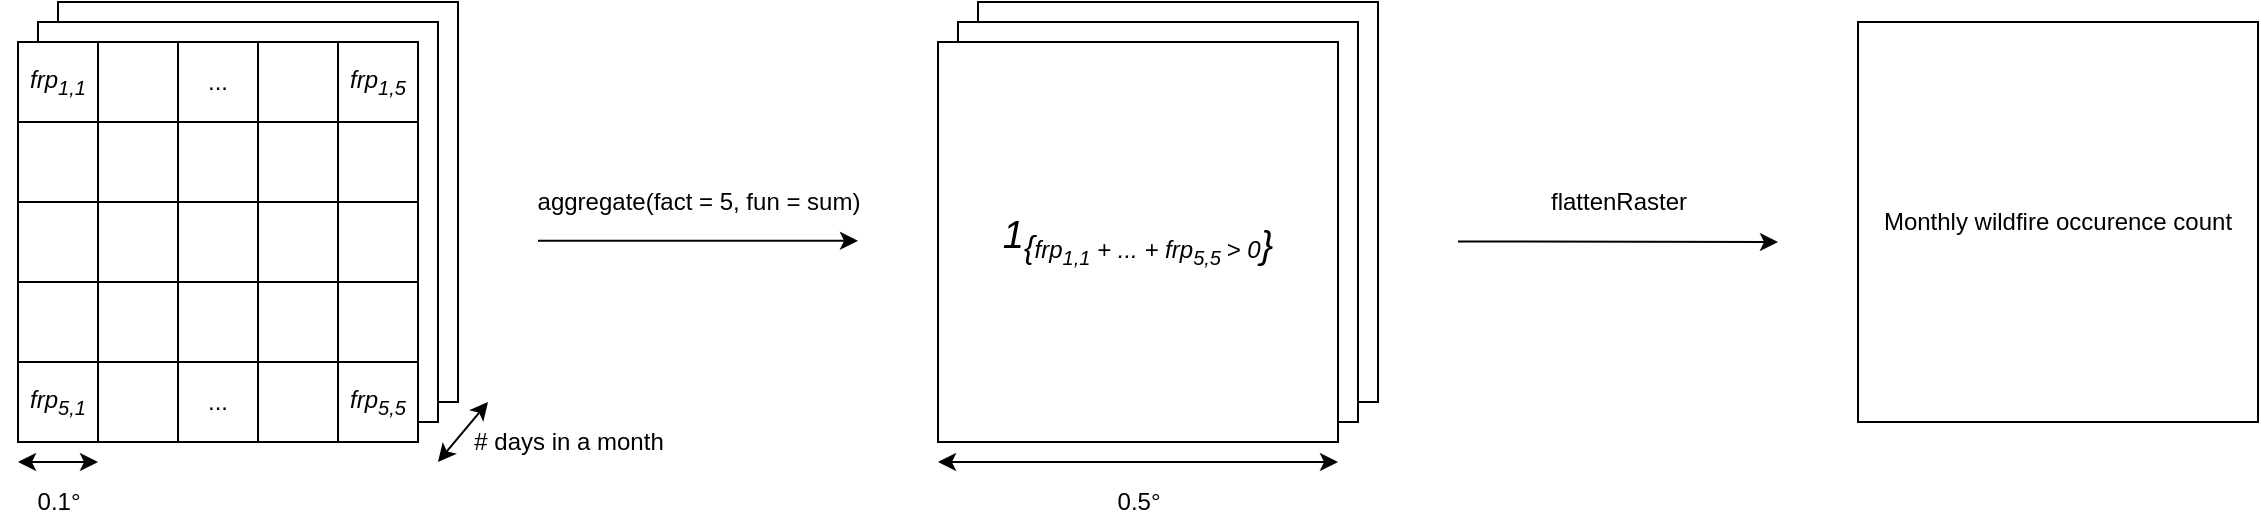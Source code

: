 <mxfile version="12.9.5" type="device"><diagram id="etAIGwj4OuPRoVnCcfvZ" name="Page-1"><mxGraphModel dx="1422" dy="679" grid="1" gridSize="10" guides="1" tooltips="1" connect="1" arrows="1" fold="1" page="1" pageScale="1" pageWidth="1169" pageHeight="300" math="0" shadow="0"><root><mxCell id="0"/><mxCell id="1" parent="0"/><mxCell id="eDXa6YCfTdRq3ccYZTxz-58" value="" style="whiteSpace=wrap;html=1;aspect=fixed;" vertex="1" parent="1"><mxGeometry x="505" y="20" width="200" height="200" as="geometry"/></mxCell><mxCell id="eDXa6YCfTdRq3ccYZTxz-57" value="" style="whiteSpace=wrap;html=1;aspect=fixed;" vertex="1" parent="1"><mxGeometry x="495" y="30" width="200" height="200" as="geometry"/></mxCell><mxCell id="eDXa6YCfTdRq3ccYZTxz-56" value="" style="whiteSpace=wrap;html=1;aspect=fixed;" vertex="1" parent="1"><mxGeometry x="45" y="20" width="200" height="200" as="geometry"/></mxCell><mxCell id="eDXa6YCfTdRq3ccYZTxz-54" value="" style="whiteSpace=wrap;html=1;aspect=fixed;" vertex="1" parent="1"><mxGeometry x="35" y="30" width="200" height="200" as="geometry"/></mxCell><mxCell id="eDXa6YCfTdRq3ccYZTxz-1" value="&lt;i&gt;frp&lt;sub&gt;1,1&lt;/sub&gt;&lt;/i&gt;" style="whiteSpace=wrap;html=1;aspect=fixed;" vertex="1" parent="1"><mxGeometry x="25" y="40" width="40" height="40" as="geometry"/></mxCell><mxCell id="eDXa6YCfTdRq3ccYZTxz-2" value="" style="whiteSpace=wrap;html=1;aspect=fixed;" vertex="1" parent="1"><mxGeometry x="65" y="40" width="40" height="40" as="geometry"/></mxCell><mxCell id="eDXa6YCfTdRq3ccYZTxz-3" value="" style="whiteSpace=wrap;html=1;aspect=fixed;" vertex="1" parent="1"><mxGeometry x="105" y="40" width="40" height="40" as="geometry"/></mxCell><mxCell id="eDXa6YCfTdRq3ccYZTxz-4" value="" style="whiteSpace=wrap;html=1;aspect=fixed;" vertex="1" parent="1"><mxGeometry x="145" y="40" width="40" height="40" as="geometry"/></mxCell><mxCell id="eDXa6YCfTdRq3ccYZTxz-5" value="" style="whiteSpace=wrap;html=1;aspect=fixed;" vertex="1" parent="1"><mxGeometry x="185" y="40" width="40" height="40" as="geometry"/></mxCell><mxCell id="eDXa6YCfTdRq3ccYZTxz-6" value="&lt;i&gt;&lt;span style=&quot;left: 583.952px ; top: 385.01px ; font-size: 19.079px ; font-family: sans-serif&quot;&gt;1&lt;sub&gt;{&lt;/sub&gt;&lt;/span&gt;&lt;/i&gt;&lt;i&gt;&lt;span style=&quot;left: 583.952px ; top: 385.01px ; font-family: sans-serif&quot;&gt;&lt;/span&gt;&lt;/i&gt;&lt;i&gt;&lt;span style=&quot;left: 583.952px ; top: 385.01px ; font-size: 19.079px ; font-family: sans-serif&quot;&gt;&lt;sub&gt;&lt;i style=&quot;font-size: 12px&quot;&gt;&lt;i&gt;&lt;span style=&quot;left: 583.952px ; top: 385.01px ; font-family: sans-serif&quot;&gt;&lt;i&gt;frp&lt;sub&gt;1,1&lt;/sub&gt; + ... + frp&lt;sub&gt;5,5 &lt;/sub&gt;&amp;gt; 0&lt;/i&gt;&lt;/span&gt;&lt;/i&gt;&lt;i&gt;&lt;span style=&quot;left: 583.952px ; top: 385.01px ; font-size: 19.079px ; font-family: sans-serif&quot;&gt;&lt;i&gt;&lt;span style=&quot;left: 583.952px ; top: 385.01px ; font-size: 19.079px ; font-family: sans-serif&quot;&gt;&lt;/span&gt;&lt;/i&gt;&lt;/span&gt;&lt;/i&gt;&lt;/i&gt;&lt;/sub&gt;&lt;/span&gt;&lt;/i&gt;&lt;i&gt;&lt;span style=&quot;left: 583.952px ; top: 385.01px ; font-size: 19.079px ; font-family: sans-serif&quot;&gt;&lt;sub&gt;&lt;i style=&quot;font-size: 12px&quot;&gt;&lt;i&gt;&lt;span style=&quot;left: 583.952px ; top: 385.01px ; font-size: 19.079px ; font-family: sans-serif&quot;&gt;}&lt;/span&gt;&lt;/i&gt;&lt;/i&gt;&lt;/sub&gt;&lt;/span&gt;&lt;br&gt;&lt;sub&gt;&lt;/sub&gt;&lt;/i&gt;" style="whiteSpace=wrap;html=1;aspect=fixed;" vertex="1" parent="1"><mxGeometry x="485" y="40" width="200" height="200" as="geometry"/></mxCell><mxCell id="eDXa6YCfTdRq3ccYZTxz-7" value="" style="whiteSpace=wrap;html=1;aspect=fixed;" vertex="1" parent="1"><mxGeometry x="25" y="80" width="40" height="40" as="geometry"/></mxCell><mxCell id="eDXa6YCfTdRq3ccYZTxz-8" value="" style="whiteSpace=wrap;html=1;aspect=fixed;" vertex="1" parent="1"><mxGeometry x="65" y="80" width="40" height="40" as="geometry"/></mxCell><mxCell id="eDXa6YCfTdRq3ccYZTxz-9" value="" style="whiteSpace=wrap;html=1;aspect=fixed;" vertex="1" parent="1"><mxGeometry x="105" y="80" width="40" height="40" as="geometry"/></mxCell><mxCell id="eDXa6YCfTdRq3ccYZTxz-10" value="" style="whiteSpace=wrap;html=1;aspect=fixed;" vertex="1" parent="1"><mxGeometry x="145" y="80" width="40" height="40" as="geometry"/></mxCell><mxCell id="eDXa6YCfTdRq3ccYZTxz-11" value="" style="whiteSpace=wrap;html=1;aspect=fixed;" vertex="1" parent="1"><mxGeometry x="185" y="80" width="40" height="40" as="geometry"/></mxCell><mxCell id="eDXa6YCfTdRq3ccYZTxz-12" value="&lt;div&gt;&lt;br&gt;&lt;/div&gt;" style="whiteSpace=wrap;html=1;aspect=fixed;" vertex="1" parent="1"><mxGeometry x="25" y="120" width="40" height="40" as="geometry"/></mxCell><mxCell id="eDXa6YCfTdRq3ccYZTxz-13" value="" style="whiteSpace=wrap;html=1;aspect=fixed;" vertex="1" parent="1"><mxGeometry x="65" y="120" width="40" height="40" as="geometry"/></mxCell><mxCell id="eDXa6YCfTdRq3ccYZTxz-14" value="" style="whiteSpace=wrap;html=1;aspect=fixed;" vertex="1" parent="1"><mxGeometry x="105" y="120" width="40" height="40" as="geometry"/></mxCell><mxCell id="eDXa6YCfTdRq3ccYZTxz-15" value="" style="whiteSpace=wrap;html=1;aspect=fixed;" vertex="1" parent="1"><mxGeometry x="145" y="120" width="40" height="40" as="geometry"/></mxCell><mxCell id="eDXa6YCfTdRq3ccYZTxz-16" value="" style="whiteSpace=wrap;html=1;aspect=fixed;" vertex="1" parent="1"><mxGeometry x="185" y="120" width="40" height="40" as="geometry"/></mxCell><mxCell id="eDXa6YCfTdRq3ccYZTxz-17" value="" style="whiteSpace=wrap;html=1;aspect=fixed;" vertex="1" parent="1"><mxGeometry x="25" y="160" width="40" height="40" as="geometry"/></mxCell><mxCell id="eDXa6YCfTdRq3ccYZTxz-18" value="" style="whiteSpace=wrap;html=1;aspect=fixed;" vertex="1" parent="1"><mxGeometry x="65" y="160" width="40" height="40" as="geometry"/></mxCell><mxCell id="eDXa6YCfTdRq3ccYZTxz-19" value="" style="whiteSpace=wrap;html=1;aspect=fixed;" vertex="1" parent="1"><mxGeometry x="105" y="160" width="40" height="40" as="geometry"/></mxCell><mxCell id="eDXa6YCfTdRq3ccYZTxz-20" value="" style="whiteSpace=wrap;html=1;aspect=fixed;" vertex="1" parent="1"><mxGeometry x="145" y="160" width="40" height="40" as="geometry"/></mxCell><mxCell id="eDXa6YCfTdRq3ccYZTxz-21" value="" style="whiteSpace=wrap;html=1;aspect=fixed;" vertex="1" parent="1"><mxGeometry x="185" y="160" width="40" height="40" as="geometry"/></mxCell><mxCell id="eDXa6YCfTdRq3ccYZTxz-22" value="" style="whiteSpace=wrap;html=1;aspect=fixed;" vertex="1" parent="1"><mxGeometry x="25" y="200" width="40" height="40" as="geometry"/></mxCell><mxCell id="eDXa6YCfTdRq3ccYZTxz-23" value="" style="whiteSpace=wrap;html=1;aspect=fixed;" vertex="1" parent="1"><mxGeometry x="65" y="200" width="40" height="40" as="geometry"/></mxCell><mxCell id="eDXa6YCfTdRq3ccYZTxz-24" value="" style="whiteSpace=wrap;html=1;aspect=fixed;" vertex="1" parent="1"><mxGeometry x="105" y="200" width="40" height="40" as="geometry"/></mxCell><mxCell id="eDXa6YCfTdRq3ccYZTxz-25" value="" style="whiteSpace=wrap;html=1;aspect=fixed;" vertex="1" parent="1"><mxGeometry x="145" y="200" width="40" height="40" as="geometry"/></mxCell><mxCell id="eDXa6YCfTdRq3ccYZTxz-26" value="" style="whiteSpace=wrap;html=1;aspect=fixed;" vertex="1" parent="1"><mxGeometry x="185" y="200" width="40" height="40" as="geometry"/></mxCell><mxCell id="eDXa6YCfTdRq3ccYZTxz-32" value="" style="endArrow=classic;startArrow=classic;html=1;" edge="1" parent="1"><mxGeometry width="50" height="50" relative="1" as="geometry"><mxPoint x="25" y="250" as="sourcePoint"/><mxPoint x="65" y="250" as="targetPoint"/><Array as="points"><mxPoint x="45" y="250"/></Array></mxGeometry></mxCell><mxCell id="eDXa6YCfTdRq3ccYZTxz-35" value="" style="whiteSpace=wrap;html=1;aspect=fixed;" vertex="1" parent="1"><mxGeometry x="65" y="40" width="40" height="40" as="geometry"/></mxCell><mxCell id="eDXa6YCfTdRq3ccYZTxz-36" value="..." style="whiteSpace=wrap;html=1;aspect=fixed;" vertex="1" parent="1"><mxGeometry x="105" y="40" width="40" height="40" as="geometry"/></mxCell><mxCell id="eDXa6YCfTdRq3ccYZTxz-37" value="&lt;i&gt;frp&lt;sub&gt;5,1&lt;/sub&gt;&lt;/i&gt;" style="whiteSpace=wrap;html=1;aspect=fixed;" vertex="1" parent="1"><mxGeometry x="25" y="200" width="40" height="40" as="geometry"/></mxCell><mxCell id="eDXa6YCfTdRq3ccYZTxz-38" value="&lt;i&gt;frp&lt;sub&gt;5,5&lt;/sub&gt;&lt;/i&gt;" style="whiteSpace=wrap;html=1;aspect=fixed;" vertex="1" parent="1"><mxGeometry x="185" y="200" width="40" height="40" as="geometry"/></mxCell><mxCell id="eDXa6YCfTdRq3ccYZTxz-39" value="&lt;i&gt;frp&lt;sub&gt;1,5&lt;/sub&gt;&lt;/i&gt;" style="whiteSpace=wrap;html=1;aspect=fixed;" vertex="1" parent="1"><mxGeometry x="185" y="40" width="40" height="40" as="geometry"/></mxCell><mxCell id="eDXa6YCfTdRq3ccYZTxz-40" value="..." style="whiteSpace=wrap;html=1;aspect=fixed;" vertex="1" parent="1"><mxGeometry x="105" y="200" width="40" height="40" as="geometry"/></mxCell><mxCell id="eDXa6YCfTdRq3ccYZTxz-41" value="" style="endArrow=classic;html=1;" edge="1" parent="1"><mxGeometry width="50" height="50" relative="1" as="geometry"><mxPoint x="285" y="139.41" as="sourcePoint"/><mxPoint x="445" y="139.41" as="targetPoint"/></mxGeometry></mxCell><mxCell id="eDXa6YCfTdRq3ccYZTxz-42" value="" style="endArrow=classic;startArrow=classic;html=1;" edge="1" parent="1"><mxGeometry width="50" height="50" relative="1" as="geometry"><mxPoint x="485" y="250" as="sourcePoint"/><mxPoint x="685" y="250" as="targetPoint"/><Array as="points"><mxPoint x="505" y="250"/></Array></mxGeometry></mxCell><mxCell id="eDXa6YCfTdRq3ccYZTxz-46" value="0.5°" style="text;html=1;align=center;verticalAlign=middle;resizable=0;points=[];autosize=1;" vertex="1" parent="1"><mxGeometry x="565" y="260" width="40" height="20" as="geometry"/></mxCell><mxCell id="eDXa6YCfTdRq3ccYZTxz-47" value="0.1°" style="text;html=1;align=center;verticalAlign=middle;resizable=0;points=[];autosize=1;" vertex="1" parent="1"><mxGeometry x="25" y="260" width="40" height="20" as="geometry"/></mxCell><mxCell id="eDXa6YCfTdRq3ccYZTxz-51" value="aggregate(fact = 5, fun = sum)" style="text;html=1;align=center;verticalAlign=middle;resizable=0;points=[];autosize=1;" vertex="1" parent="1"><mxGeometry x="275" y="110" width="180" height="20" as="geometry"/></mxCell><mxCell id="eDXa6YCfTdRq3ccYZTxz-61" value="" style="endArrow=classic;html=1;" edge="1" parent="1"><mxGeometry width="50" height="50" relative="1" as="geometry"><mxPoint x="745" y="139.71" as="sourcePoint"/><mxPoint x="905" y="140" as="targetPoint"/></mxGeometry></mxCell><mxCell id="eDXa6YCfTdRq3ccYZTxz-63" value="flattenRaster" style="text;html=1;align=center;verticalAlign=middle;resizable=0;points=[];autosize=1;" vertex="1" parent="1"><mxGeometry x="785" y="110" width="80" height="20" as="geometry"/></mxCell><mxCell id="eDXa6YCfTdRq3ccYZTxz-64" value="Monthly wildfire occurence count" style="whiteSpace=wrap;html=1;aspect=fixed;" vertex="1" parent="1"><mxGeometry x="945" y="30" width="200" height="200" as="geometry"/></mxCell><mxCell id="eDXa6YCfTdRq3ccYZTxz-65" value="" style="endArrow=classic;startArrow=classic;html=1;" edge="1" parent="1"><mxGeometry width="50" height="50" relative="1" as="geometry"><mxPoint x="235" y="250" as="sourcePoint"/><mxPoint x="260" y="220" as="targetPoint"/></mxGeometry></mxCell><mxCell id="eDXa6YCfTdRq3ccYZTxz-66" value="# days in a month" style="text;html=1;align=center;verticalAlign=middle;resizable=0;points=[];autosize=1;" vertex="1" parent="1"><mxGeometry x="245" y="230" width="110" height="20" as="geometry"/></mxCell></root></mxGraphModel></diagram></mxfile>